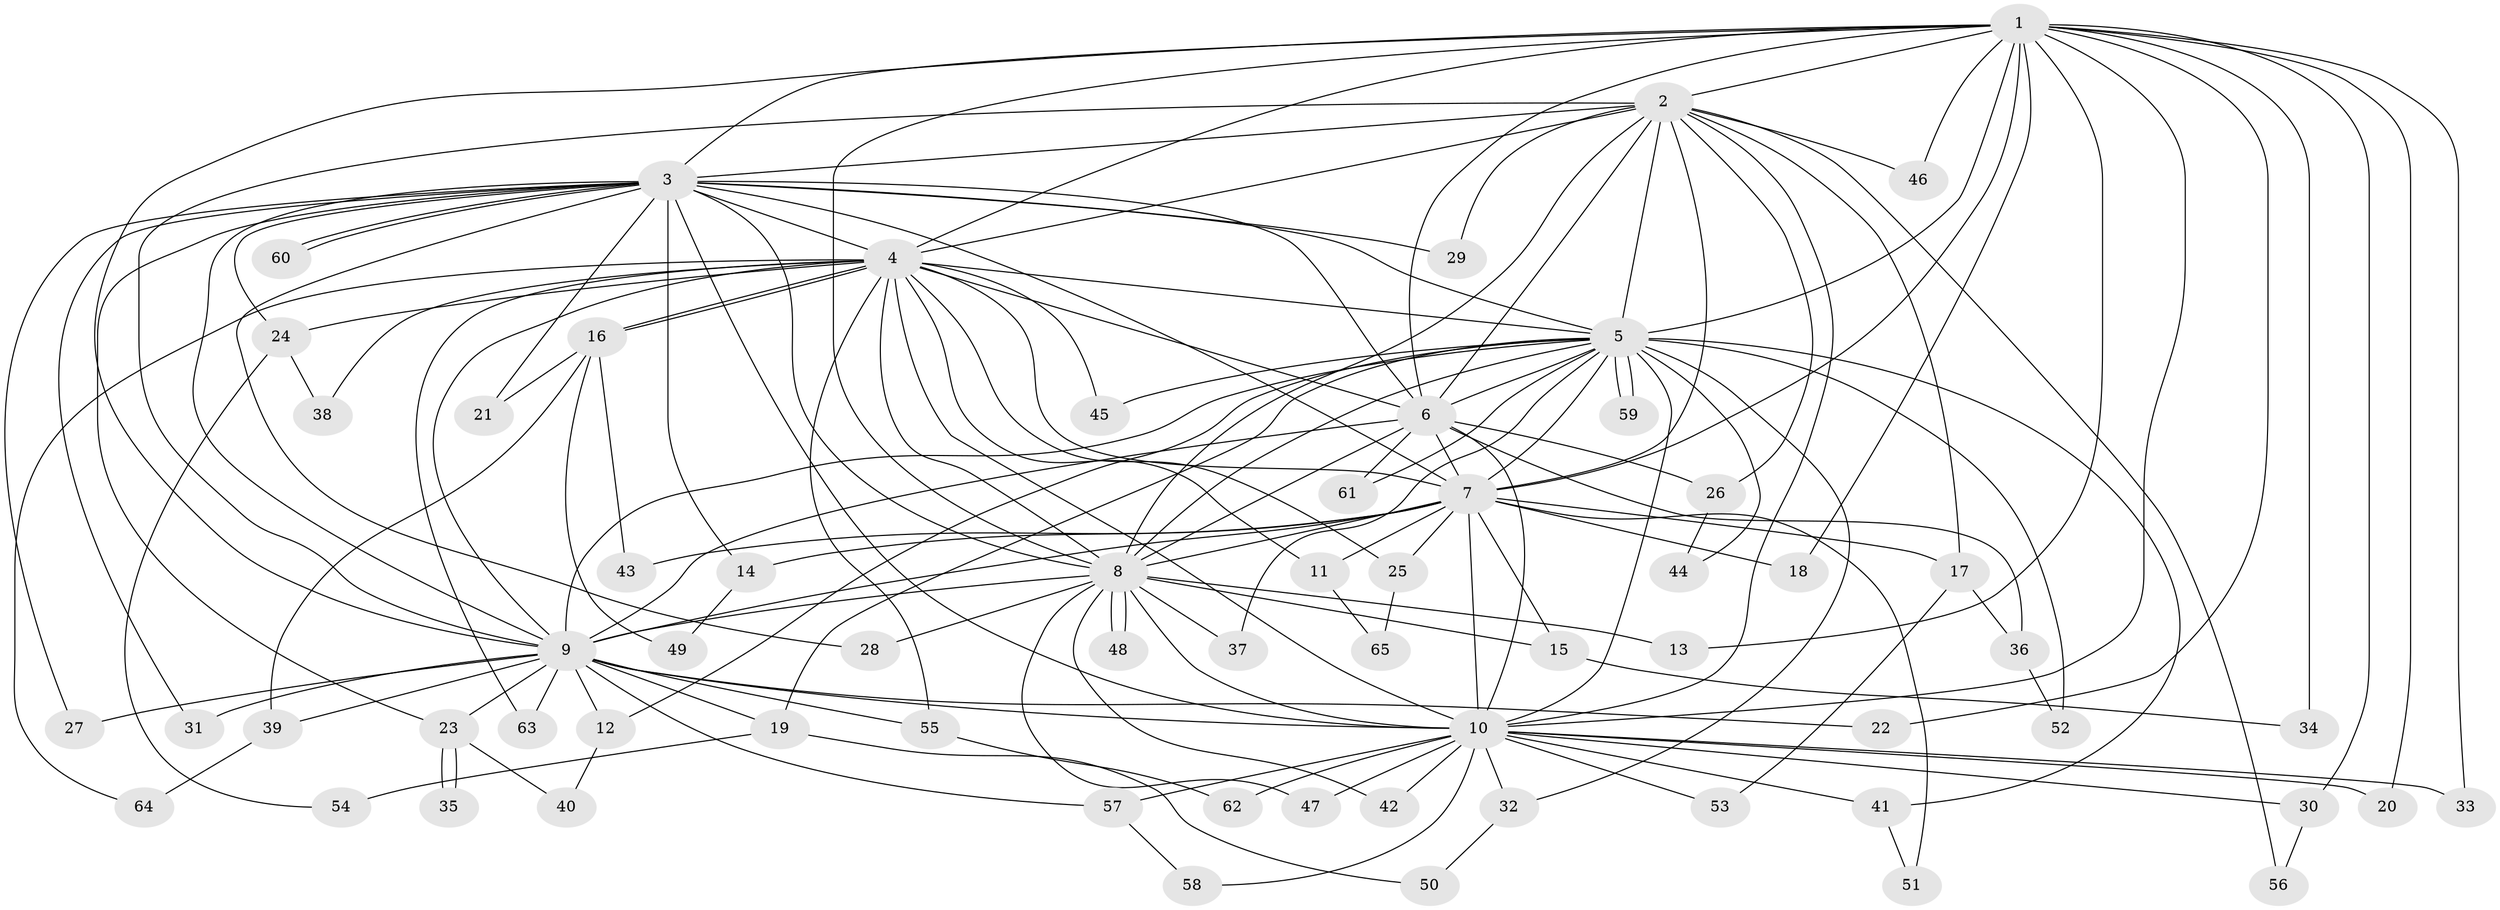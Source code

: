 // Generated by graph-tools (version 1.1) at 2025/13/03/09/25 04:13:42]
// undirected, 65 vertices, 155 edges
graph export_dot {
graph [start="1"]
  node [color=gray90,style=filled];
  1;
  2;
  3;
  4;
  5;
  6;
  7;
  8;
  9;
  10;
  11;
  12;
  13;
  14;
  15;
  16;
  17;
  18;
  19;
  20;
  21;
  22;
  23;
  24;
  25;
  26;
  27;
  28;
  29;
  30;
  31;
  32;
  33;
  34;
  35;
  36;
  37;
  38;
  39;
  40;
  41;
  42;
  43;
  44;
  45;
  46;
  47;
  48;
  49;
  50;
  51;
  52;
  53;
  54;
  55;
  56;
  57;
  58;
  59;
  60;
  61;
  62;
  63;
  64;
  65;
  1 -- 2;
  1 -- 3;
  1 -- 4;
  1 -- 5;
  1 -- 6;
  1 -- 7;
  1 -- 8;
  1 -- 9;
  1 -- 10;
  1 -- 13;
  1 -- 18;
  1 -- 20;
  1 -- 22;
  1 -- 30;
  1 -- 33;
  1 -- 34;
  1 -- 46;
  2 -- 3;
  2 -- 4;
  2 -- 5;
  2 -- 6;
  2 -- 7;
  2 -- 8;
  2 -- 9;
  2 -- 10;
  2 -- 17;
  2 -- 26;
  2 -- 29;
  2 -- 46;
  2 -- 56;
  3 -- 4;
  3 -- 5;
  3 -- 6;
  3 -- 7;
  3 -- 8;
  3 -- 9;
  3 -- 10;
  3 -- 14;
  3 -- 21;
  3 -- 23;
  3 -- 24;
  3 -- 27;
  3 -- 28;
  3 -- 29;
  3 -- 31;
  3 -- 60;
  3 -- 60;
  4 -- 5;
  4 -- 6;
  4 -- 7;
  4 -- 8;
  4 -- 9;
  4 -- 10;
  4 -- 11;
  4 -- 16;
  4 -- 16;
  4 -- 24;
  4 -- 25;
  4 -- 38;
  4 -- 45;
  4 -- 55;
  4 -- 63;
  4 -- 64;
  5 -- 6;
  5 -- 7;
  5 -- 8;
  5 -- 9;
  5 -- 10;
  5 -- 12;
  5 -- 19;
  5 -- 32;
  5 -- 37;
  5 -- 41;
  5 -- 44;
  5 -- 45;
  5 -- 52;
  5 -- 59;
  5 -- 59;
  5 -- 61;
  6 -- 7;
  6 -- 8;
  6 -- 9;
  6 -- 10;
  6 -- 26;
  6 -- 36;
  6 -- 61;
  7 -- 8;
  7 -- 9;
  7 -- 10;
  7 -- 11;
  7 -- 14;
  7 -- 15;
  7 -- 17;
  7 -- 18;
  7 -- 25;
  7 -- 43;
  7 -- 51;
  8 -- 9;
  8 -- 10;
  8 -- 13;
  8 -- 15;
  8 -- 28;
  8 -- 37;
  8 -- 42;
  8 -- 47;
  8 -- 48;
  8 -- 48;
  9 -- 10;
  9 -- 12;
  9 -- 19;
  9 -- 22;
  9 -- 23;
  9 -- 27;
  9 -- 31;
  9 -- 39;
  9 -- 55;
  9 -- 57;
  9 -- 63;
  10 -- 20;
  10 -- 30;
  10 -- 32;
  10 -- 33;
  10 -- 41;
  10 -- 42;
  10 -- 47;
  10 -- 53;
  10 -- 57;
  10 -- 58;
  10 -- 62;
  11 -- 65;
  12 -- 40;
  14 -- 49;
  15 -- 34;
  16 -- 21;
  16 -- 39;
  16 -- 43;
  16 -- 49;
  17 -- 36;
  17 -- 53;
  19 -- 50;
  19 -- 54;
  23 -- 35;
  23 -- 35;
  23 -- 40;
  24 -- 38;
  24 -- 54;
  25 -- 65;
  26 -- 44;
  30 -- 56;
  32 -- 50;
  36 -- 52;
  39 -- 64;
  41 -- 51;
  55 -- 62;
  57 -- 58;
}
